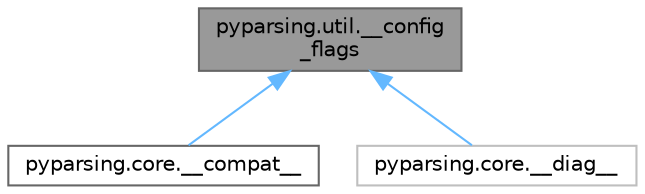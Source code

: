 digraph "pyparsing.util.__config_flags"
{
 // LATEX_PDF_SIZE
  bgcolor="transparent";
  edge [fontname=Helvetica,fontsize=10,labelfontname=Helvetica,labelfontsize=10];
  node [fontname=Helvetica,fontsize=10,shape=box,height=0.2,width=0.4];
  Node1 [id="Node000001",label="pyparsing.util.__config\l_flags",height=0.2,width=0.4,color="gray40", fillcolor="grey60", style="filled", fontcolor="black",tooltip=" "];
  Node1 -> Node2 [id="edge1_Node000001_Node000002",dir="back",color="steelblue1",style="solid",tooltip=" "];
  Node2 [id="Node000002",label="pyparsing.core.__compat__",height=0.2,width=0.4,color="gray40", fillcolor="white", style="filled",URL="$d1/dd2/classpyparsing_1_1core_1_1____compat____.html",tooltip=" "];
  Node1 -> Node3 [id="edge2_Node000001_Node000003",dir="back",color="steelblue1",style="solid",tooltip=" "];
  Node3 [id="Node000003",label="pyparsing.core.__diag__",height=0.2,width=0.4,color="grey75", fillcolor="white", style="filled",URL="$dd/dc1/classpyparsing_1_1core_1_1____diag____.html",tooltip=" "];
}
